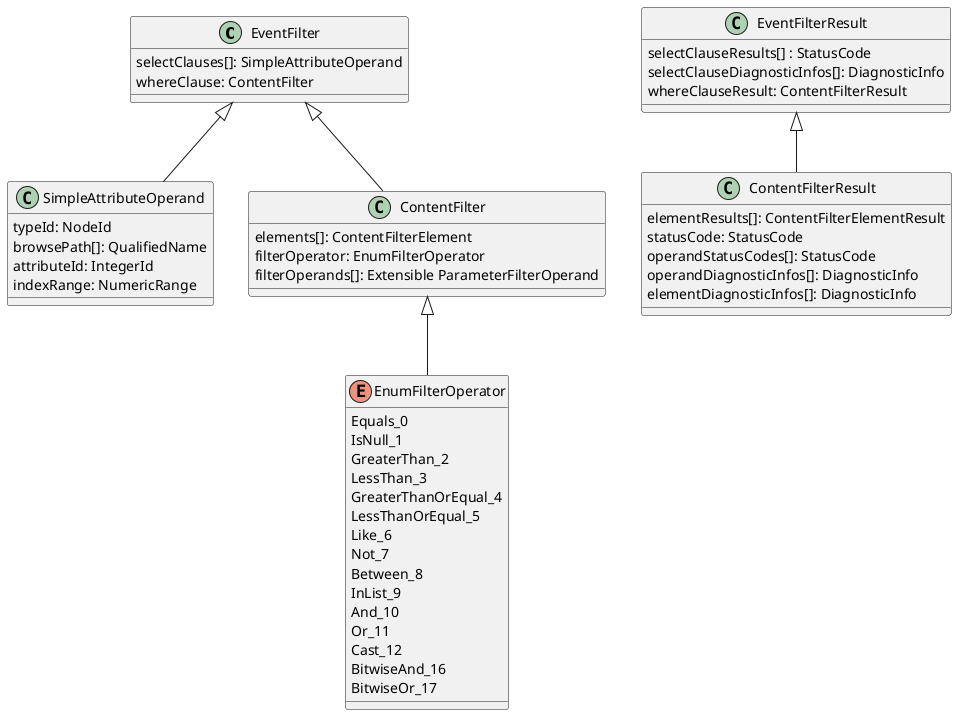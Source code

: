 @startuml


class EventFilter {
selectClauses[]: SimpleAttributeOperand
whereClause: ContentFilter
}

class SimpleAttributeOperand {
   typeId: NodeId
   browsePath[]: QualifiedName
   attributeId: IntegerId
   indexRange: NumericRange
}

class ContentFilter {
    elements[]: ContentFilterElement
    filterOperator: EnumFilterOperator
    filterOperands[]: Extensible ParameterFilterOperand
}

class EventFilterResult {
    selectClauseResults[] : StatusCode
    selectClauseDiagnosticInfos[]: DiagnosticInfo
    whereClauseResult: ContentFilterResult
}

class ContentFilterResult {
    elementResults[]: ContentFilterElementResult
    statusCode: StatusCode
    operandStatusCodes[]: StatusCode
    operandDiagnosticInfos[]: DiagnosticInfo
    elementDiagnosticInfos[]: DiagnosticInfo

}


enum EnumFilterOperator {
Equals_0
IsNull_1
GreaterThan_2
LessThan_3
GreaterThanOrEqual_4
LessThanOrEqual_5
Like_6
Not_7
Between_8
InList_9
And_10
Or_11
Cast_12
BitwiseAnd_16
BitwiseOr_17
}

EventFilter <|--  SimpleAttributeOperand
EventFilter <|--  ContentFilter
ContentFilter <|-- EnumFilterOperator
EventFilterResult <|-- ContentFilterResult

@enduml
